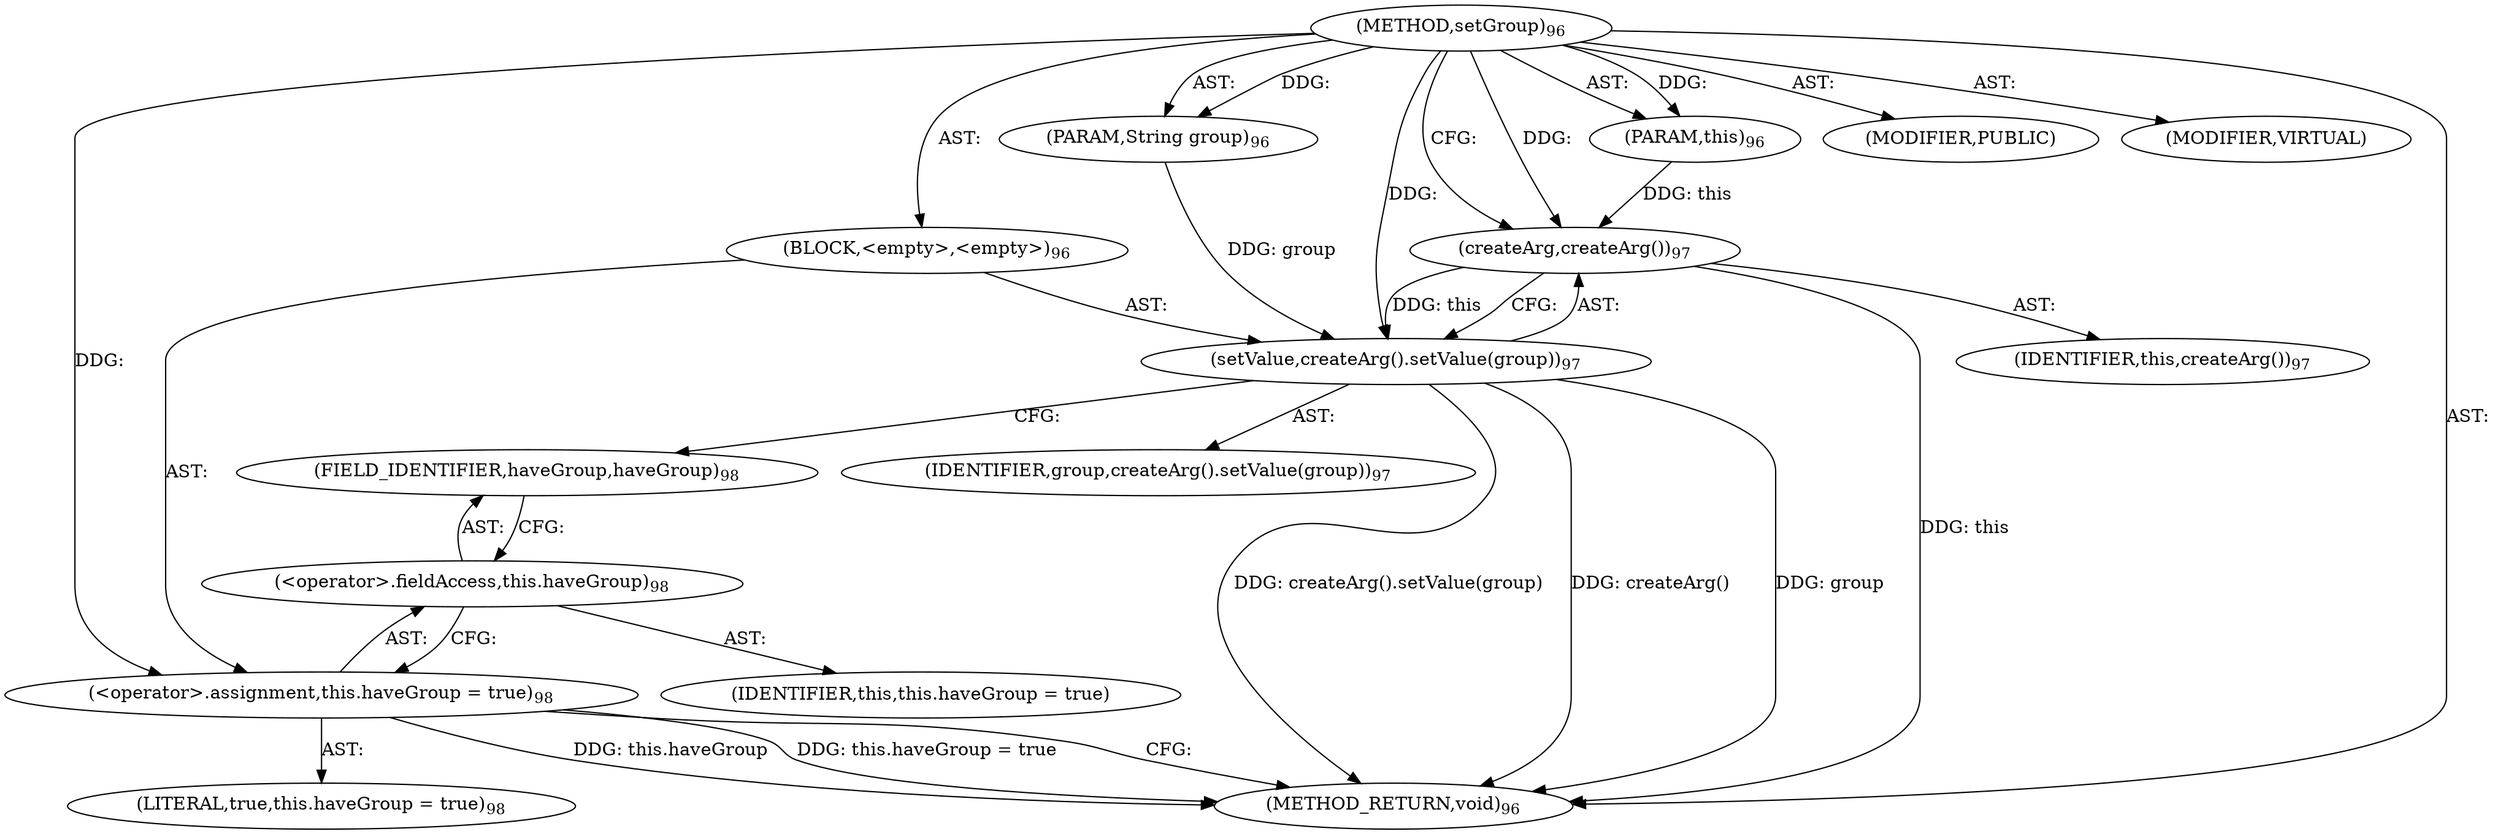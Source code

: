 digraph "setGroup" {  
"111669149697" [label = <(METHOD,setGroup)<SUB>96</SUB>> ]
"115964116992" [label = <(PARAM,this)<SUB>96</SUB>> ]
"115964116996" [label = <(PARAM,String group)<SUB>96</SUB>> ]
"25769803777" [label = <(BLOCK,&lt;empty&gt;,&lt;empty&gt;)<SUB>96</SUB>> ]
"30064771075" [label = <(setValue,createArg().setValue(group))<SUB>97</SUB>> ]
"30064771076" [label = <(createArg,createArg())<SUB>97</SUB>> ]
"68719476736" [label = <(IDENTIFIER,this,createArg())<SUB>97</SUB>> ]
"68719476742" [label = <(IDENTIFIER,group,createArg().setValue(group))<SUB>97</SUB>> ]
"30064771077" [label = <(&lt;operator&gt;.assignment,this.haveGroup = true)<SUB>98</SUB>> ]
"30064771078" [label = <(&lt;operator&gt;.fieldAccess,this.haveGroup)<SUB>98</SUB>> ]
"68719476743" [label = <(IDENTIFIER,this,this.haveGroup = true)> ]
"55834574849" [label = <(FIELD_IDENTIFIER,haveGroup,haveGroup)<SUB>98</SUB>> ]
"90194313218" [label = <(LITERAL,true,this.haveGroup = true)<SUB>98</SUB>> ]
"133143986179" [label = <(MODIFIER,PUBLIC)> ]
"133143986180" [label = <(MODIFIER,VIRTUAL)> ]
"128849018881" [label = <(METHOD_RETURN,void)<SUB>96</SUB>> ]
  "111669149697" -> "115964116992"  [ label = "AST: "] 
  "111669149697" -> "115964116996"  [ label = "AST: "] 
  "111669149697" -> "25769803777"  [ label = "AST: "] 
  "111669149697" -> "133143986179"  [ label = "AST: "] 
  "111669149697" -> "133143986180"  [ label = "AST: "] 
  "111669149697" -> "128849018881"  [ label = "AST: "] 
  "25769803777" -> "30064771075"  [ label = "AST: "] 
  "25769803777" -> "30064771077"  [ label = "AST: "] 
  "30064771075" -> "30064771076"  [ label = "AST: "] 
  "30064771075" -> "68719476742"  [ label = "AST: "] 
  "30064771076" -> "68719476736"  [ label = "AST: "] 
  "30064771077" -> "30064771078"  [ label = "AST: "] 
  "30064771077" -> "90194313218"  [ label = "AST: "] 
  "30064771078" -> "68719476743"  [ label = "AST: "] 
  "30064771078" -> "55834574849"  [ label = "AST: "] 
  "30064771075" -> "55834574849"  [ label = "CFG: "] 
  "30064771077" -> "128849018881"  [ label = "CFG: "] 
  "30064771076" -> "30064771075"  [ label = "CFG: "] 
  "30064771078" -> "30064771077"  [ label = "CFG: "] 
  "55834574849" -> "30064771078"  [ label = "CFG: "] 
  "111669149697" -> "30064771076"  [ label = "CFG: "] 
  "30064771076" -> "128849018881"  [ label = "DDG: this"] 
  "30064771075" -> "128849018881"  [ label = "DDG: createArg()"] 
  "30064771075" -> "128849018881"  [ label = "DDG: group"] 
  "30064771075" -> "128849018881"  [ label = "DDG: createArg().setValue(group)"] 
  "30064771077" -> "128849018881"  [ label = "DDG: this.haveGroup"] 
  "30064771077" -> "128849018881"  [ label = "DDG: this.haveGroup = true"] 
  "111669149697" -> "115964116992"  [ label = "DDG: "] 
  "111669149697" -> "115964116996"  [ label = "DDG: "] 
  "111669149697" -> "30064771077"  [ label = "DDG: "] 
  "30064771076" -> "30064771075"  [ label = "DDG: this"] 
  "115964116996" -> "30064771075"  [ label = "DDG: group"] 
  "111669149697" -> "30064771075"  [ label = "DDG: "] 
  "115964116992" -> "30064771076"  [ label = "DDG: this"] 
  "111669149697" -> "30064771076"  [ label = "DDG: "] 
}

